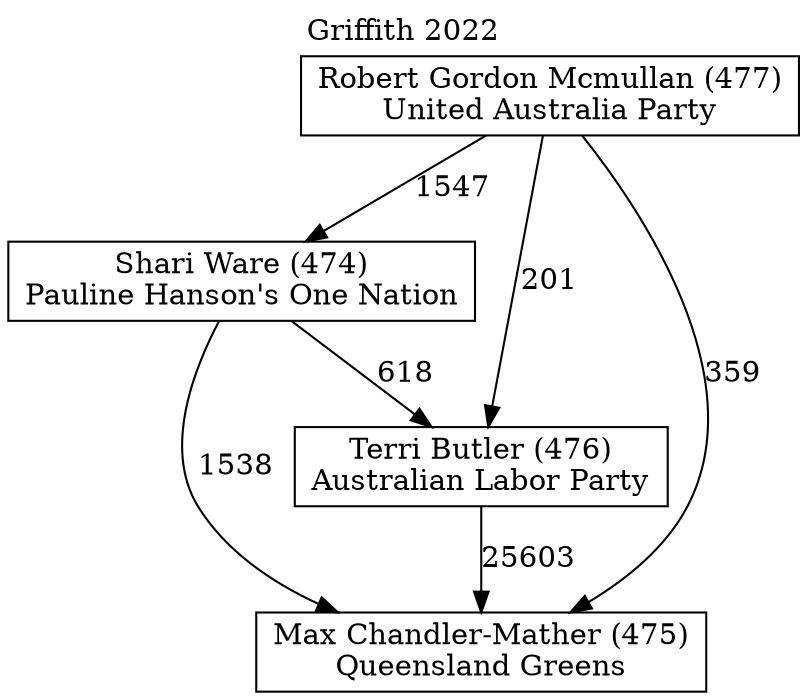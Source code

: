 // House preference flow
digraph "Max Chandler-Mather (475)_Griffith_2022" {
	graph [label="Griffith 2022" labelloc=t mclimit=10]
	node [shape=box]
	"Shari Ware (474)" [label="Shari Ware (474)
Pauline Hanson's One Nation"]
	"Terri Butler (476)" [label="Terri Butler (476)
Australian Labor Party"]
	"Max Chandler-Mather (475)" [label="Max Chandler-Mather (475)
Queensland Greens"]
	"Robert Gordon Mcmullan (477)" [label="Robert Gordon Mcmullan (477)
United Australia Party"]
	"Robert Gordon Mcmullan (477)" -> "Shari Ware (474)" [label=1547]
	"Robert Gordon Mcmullan (477)" -> "Max Chandler-Mather (475)" [label=359]
	"Shari Ware (474)" -> "Max Chandler-Mather (475)" [label=1538]
	"Shari Ware (474)" -> "Terri Butler (476)" [label=618]
	"Robert Gordon Mcmullan (477)" -> "Terri Butler (476)" [label=201]
	"Terri Butler (476)" -> "Max Chandler-Mather (475)" [label=25603]
}
